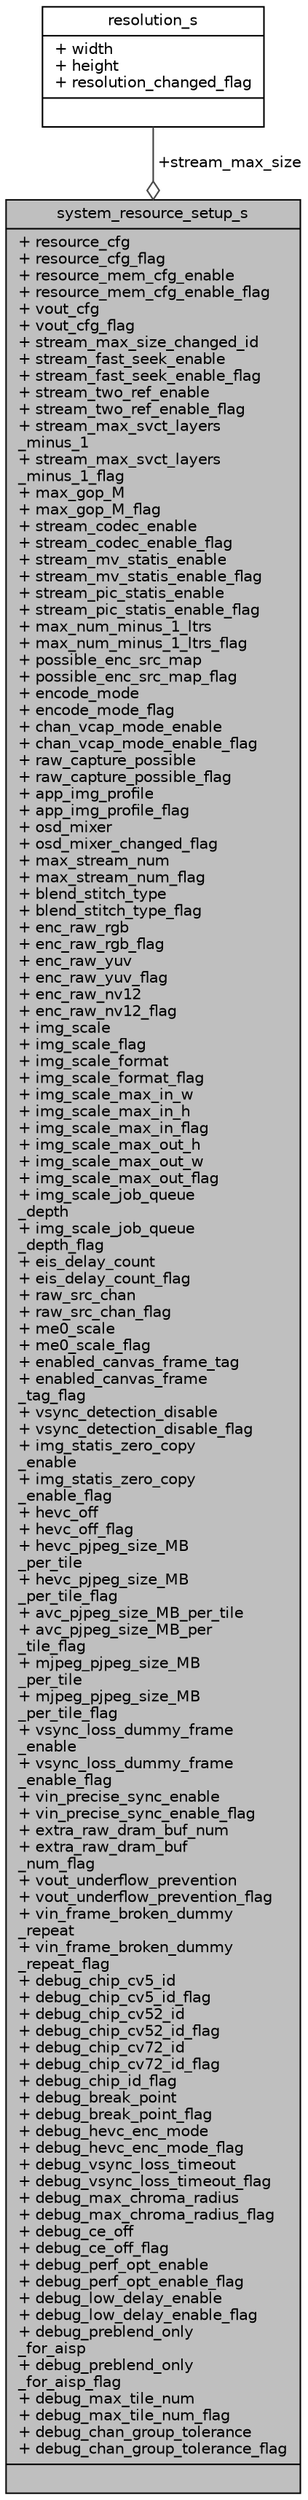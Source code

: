 digraph "system_resource_setup_s"
{
 // INTERACTIVE_SVG=YES
 // LATEX_PDF_SIZE
  bgcolor="transparent";
  edge [fontname="Helvetica",fontsize="10",labelfontname="Helvetica",labelfontsize="10"];
  node [fontname="Helvetica",fontsize="10",shape=record];
  Node1 [label="{system_resource_setup_s\n|+ resource_cfg\l+ resource_cfg_flag\l+ resource_mem_cfg_enable\l+ resource_mem_cfg_enable_flag\l+ vout_cfg\l+ vout_cfg_flag\l+ stream_max_size_changed_id\l+ stream_fast_seek_enable\l+ stream_fast_seek_enable_flag\l+ stream_two_ref_enable\l+ stream_two_ref_enable_flag\l+ stream_max_svct_layers\l_minus_1\l+ stream_max_svct_layers\l_minus_1_flag\l+ max_gop_M\l+ max_gop_M_flag\l+ stream_codec_enable\l+ stream_codec_enable_flag\l+ stream_mv_statis_enable\l+ stream_mv_statis_enable_flag\l+ stream_pic_statis_enable\l+ stream_pic_statis_enable_flag\l+ max_num_minus_1_ltrs\l+ max_num_minus_1_ltrs_flag\l+ possible_enc_src_map\l+ possible_enc_src_map_flag\l+ encode_mode\l+ encode_mode_flag\l+ chan_vcap_mode_enable\l+ chan_vcap_mode_enable_flag\l+ raw_capture_possible\l+ raw_capture_possible_flag\l+ app_img_profile\l+ app_img_profile_flag\l+ osd_mixer\l+ osd_mixer_changed_flag\l+ max_stream_num\l+ max_stream_num_flag\l+ blend_stitch_type\l+ blend_stitch_type_flag\l+ enc_raw_rgb\l+ enc_raw_rgb_flag\l+ enc_raw_yuv\l+ enc_raw_yuv_flag\l+ enc_raw_nv12\l+ enc_raw_nv12_flag\l+ img_scale\l+ img_scale_flag\l+ img_scale_format\l+ img_scale_format_flag\l+ img_scale_max_in_w\l+ img_scale_max_in_h\l+ img_scale_max_in_flag\l+ img_scale_max_out_h\l+ img_scale_max_out_w\l+ img_scale_max_out_flag\l+ img_scale_job_queue\l_depth\l+ img_scale_job_queue\l_depth_flag\l+ eis_delay_count\l+ eis_delay_count_flag\l+ raw_src_chan\l+ raw_src_chan_flag\l+ me0_scale\l+ me0_scale_flag\l+ enabled_canvas_frame_tag\l+ enabled_canvas_frame\l_tag_flag\l+ vsync_detection_disable\l+ vsync_detection_disable_flag\l+ img_statis_zero_copy\l_enable\l+ img_statis_zero_copy\l_enable_flag\l+ hevc_off\l+ hevc_off_flag\l+ hevc_pjpeg_size_MB\l_per_tile\l+ hevc_pjpeg_size_MB\l_per_tile_flag\l+ avc_pjpeg_size_MB_per_tile\l+ avc_pjpeg_size_MB_per\l_tile_flag\l+ mjpeg_pjpeg_size_MB\l_per_tile\l+ mjpeg_pjpeg_size_MB\l_per_tile_flag\l+ vsync_loss_dummy_frame\l_enable\l+ vsync_loss_dummy_frame\l_enable_flag\l+ vin_precise_sync_enable\l+ vin_precise_sync_enable_flag\l+ extra_raw_dram_buf_num\l+ extra_raw_dram_buf\l_num_flag\l+ vout_underflow_prevention\l+ vout_underflow_prevention_flag\l+ vin_frame_broken_dummy\l_repeat\l+ vin_frame_broken_dummy\l_repeat_flag\l+ debug_chip_cv5_id\l+ debug_chip_cv5_id_flag\l+ debug_chip_cv52_id\l+ debug_chip_cv52_id_flag\l+ debug_chip_cv72_id\l+ debug_chip_cv72_id_flag\l+ debug_chip_id_flag\l+ debug_break_point\l+ debug_break_point_flag\l+ debug_hevc_enc_mode\l+ debug_hevc_enc_mode_flag\l+ debug_vsync_loss_timeout\l+ debug_vsync_loss_timeout_flag\l+ debug_max_chroma_radius\l+ debug_max_chroma_radius_flag\l+ debug_ce_off\l+ debug_ce_off_flag\l+ debug_perf_opt_enable\l+ debug_perf_opt_enable_flag\l+ debug_low_delay_enable\l+ debug_low_delay_enable_flag\l+ debug_preblend_only\l_for_aisp\l+ debug_preblend_only\l_for_aisp_flag\l+ debug_max_tile_num\l+ debug_max_tile_num_flag\l+ debug_chan_group_tolerance\l+ debug_chan_group_tolerance_flag\l|}",height=0.2,width=0.4,color="black", fillcolor="grey75", style="filled", fontcolor="black",tooltip=" "];
  Node2 -> Node1 [color="grey25",fontsize="10",style="solid",label=" +stream_max_size" ,arrowhead="odiamond",fontname="Helvetica"];
  Node2 [label="{resolution_s\n|+ width\l+ height\l+ resolution_changed_flag\l|}",height=0.2,width=0.4,color="black",URL="$d5/deb/structresolution__s.html",tooltip=" "];
}
